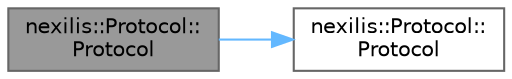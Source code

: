 digraph "nexilis::Protocol::Protocol"
{
 // LATEX_PDF_SIZE
  bgcolor="transparent";
  edge [fontname=Helvetica,fontsize=10,labelfontname=Helvetica,labelfontsize=10];
  node [fontname=Helvetica,fontsize=10,shape=box,height=0.2,width=0.4];
  rankdir="LR";
  Node1 [id="Node000001",label="nexilis::Protocol::\lProtocol",height=0.2,width=0.4,color="gray40", fillcolor="grey60", style="filled", fontcolor="black",tooltip="Move constructor."];
  Node1 -> Node2 [id="edge1_Node000001_Node000002",color="steelblue1",style="solid",tooltip=" "];
  Node2 [id="Node000002",label="nexilis::Protocol::\lProtocol",height=0.2,width=0.4,color="grey40", fillcolor="white", style="filled",URL="$da/d49/classnexilis_1_1Protocol.html#a2f5e825a448aac34ba7b092003d412c7",tooltip="Default constructor."];
}
